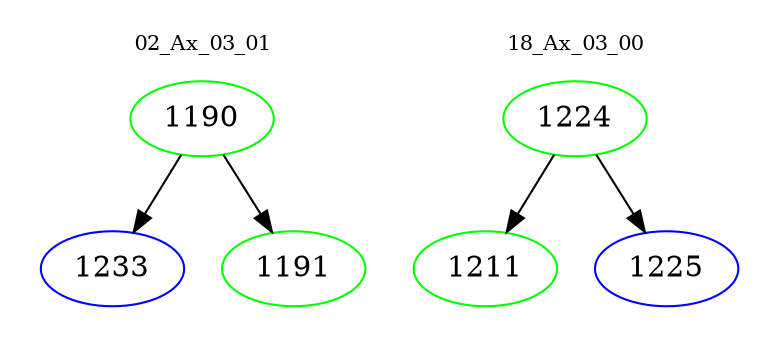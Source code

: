 digraph{
subgraph cluster_0 {
color = white
label = "02_Ax_03_01";
fontsize=10;
T0_1190 [label="1190", color="green"]
T0_1190 -> T0_1233 [color="black"]
T0_1233 [label="1233", color="blue"]
T0_1190 -> T0_1191 [color="black"]
T0_1191 [label="1191", color="green"]
}
subgraph cluster_1 {
color = white
label = "18_Ax_03_00";
fontsize=10;
T1_1224 [label="1224", color="green"]
T1_1224 -> T1_1211 [color="black"]
T1_1211 [label="1211", color="green"]
T1_1224 -> T1_1225 [color="black"]
T1_1225 [label="1225", color="blue"]
}
}

